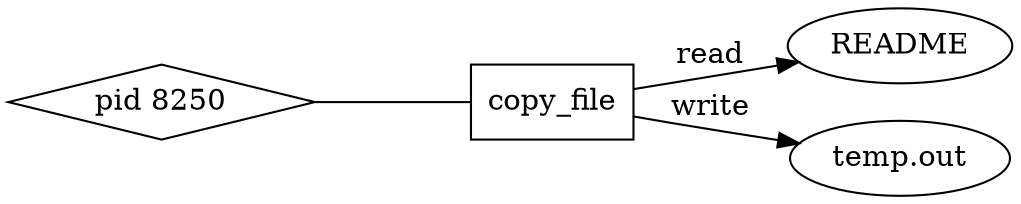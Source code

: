 strict digraph copy_file {
rankdir="LR";
"f_README" [label="README"];
"f_temp.out" [label="temp.out"];
    p_8250 [label="pid 8250", shape="diamond"];
    "p_8250_copy_file" [label="copy_file", shape="box"];
     p_8250 -> "p_8250_copy_file" [dir="none", minlen=2];
    "p_8250_copy_file" -> "f_README" [label="open"];
    p_8250 [label="pid 8250", shape="diamond"];
    "p_8250_copy_file" [label="copy_file", shape="box"];
     p_8250 -> "p_8250_copy_file" [dir="none", minlen=2];
    "p_8250_copy_file" -> "f_temp.out" [label="open"];
    p_8250 [label="pid 8250", shape="diamond"];
    "p_8250_copy_file" [label="copy_file", shape="box"];
     p_8250 -> "p_8250_copy_file" [dir="none", minlen=2];
    "p_8250_copy_file" -> "f_README" [label="read"];
    p_8250 [label="pid 8250", shape="diamond"];
    "p_8250_copy_file" [label="copy_file", shape="box"];
     p_8250 -> "p_8250_copy_file" [dir="none", minlen=2];
    "p_8250_copy_file" -> "f_README" [label="read"];
    p_8250 [label="pid 8250", shape="diamond"];
    "p_8250_copy_file" [label="copy_file", shape="box"];
     p_8250 -> "p_8250_copy_file" [dir="none", minlen=2];
    "p_8250_copy_file" -> "f_temp.out" [label="write"];
}
